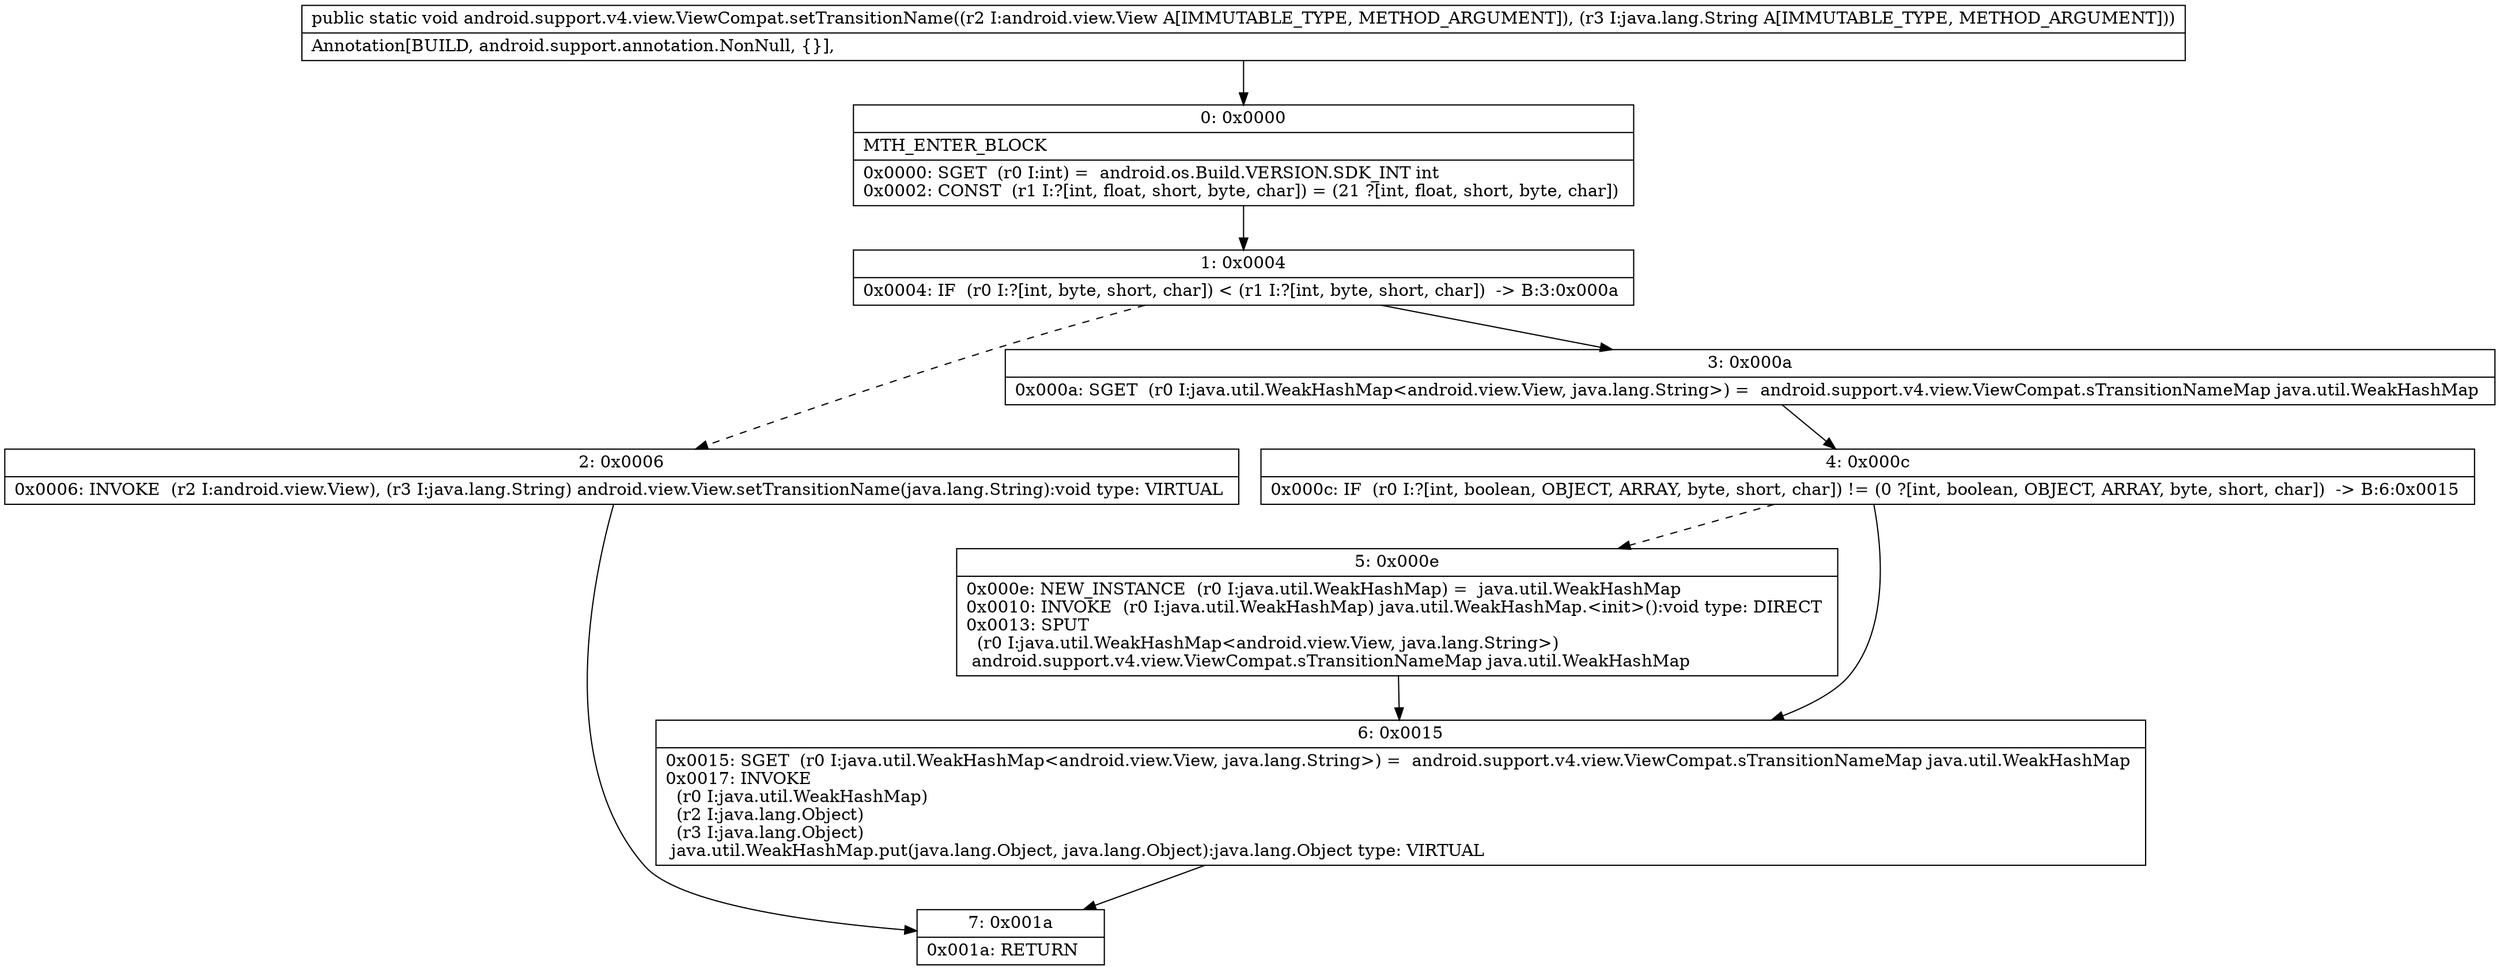 digraph "CFG forandroid.support.v4.view.ViewCompat.setTransitionName(Landroid\/view\/View;Ljava\/lang\/String;)V" {
Node_0 [shape=record,label="{0\:\ 0x0000|MTH_ENTER_BLOCK\l|0x0000: SGET  (r0 I:int) =  android.os.Build.VERSION.SDK_INT int \l0x0002: CONST  (r1 I:?[int, float, short, byte, char]) = (21 ?[int, float, short, byte, char]) \l}"];
Node_1 [shape=record,label="{1\:\ 0x0004|0x0004: IF  (r0 I:?[int, byte, short, char]) \< (r1 I:?[int, byte, short, char])  \-\> B:3:0x000a \l}"];
Node_2 [shape=record,label="{2\:\ 0x0006|0x0006: INVOKE  (r2 I:android.view.View), (r3 I:java.lang.String) android.view.View.setTransitionName(java.lang.String):void type: VIRTUAL \l}"];
Node_3 [shape=record,label="{3\:\ 0x000a|0x000a: SGET  (r0 I:java.util.WeakHashMap\<android.view.View, java.lang.String\>) =  android.support.v4.view.ViewCompat.sTransitionNameMap java.util.WeakHashMap \l}"];
Node_4 [shape=record,label="{4\:\ 0x000c|0x000c: IF  (r0 I:?[int, boolean, OBJECT, ARRAY, byte, short, char]) != (0 ?[int, boolean, OBJECT, ARRAY, byte, short, char])  \-\> B:6:0x0015 \l}"];
Node_5 [shape=record,label="{5\:\ 0x000e|0x000e: NEW_INSTANCE  (r0 I:java.util.WeakHashMap) =  java.util.WeakHashMap \l0x0010: INVOKE  (r0 I:java.util.WeakHashMap) java.util.WeakHashMap.\<init\>():void type: DIRECT \l0x0013: SPUT  \l  (r0 I:java.util.WeakHashMap\<android.view.View, java.lang.String\>)\l android.support.v4.view.ViewCompat.sTransitionNameMap java.util.WeakHashMap \l}"];
Node_6 [shape=record,label="{6\:\ 0x0015|0x0015: SGET  (r0 I:java.util.WeakHashMap\<android.view.View, java.lang.String\>) =  android.support.v4.view.ViewCompat.sTransitionNameMap java.util.WeakHashMap \l0x0017: INVOKE  \l  (r0 I:java.util.WeakHashMap)\l  (r2 I:java.lang.Object)\l  (r3 I:java.lang.Object)\l java.util.WeakHashMap.put(java.lang.Object, java.lang.Object):java.lang.Object type: VIRTUAL \l}"];
Node_7 [shape=record,label="{7\:\ 0x001a|0x001a: RETURN   \l}"];
MethodNode[shape=record,label="{public static void android.support.v4.view.ViewCompat.setTransitionName((r2 I:android.view.View A[IMMUTABLE_TYPE, METHOD_ARGUMENT]), (r3 I:java.lang.String A[IMMUTABLE_TYPE, METHOD_ARGUMENT]))  | Annotation[BUILD, android.support.annotation.NonNull, \{\}], \l}"];
MethodNode -> Node_0;
Node_0 -> Node_1;
Node_1 -> Node_2[style=dashed];
Node_1 -> Node_3;
Node_2 -> Node_7;
Node_3 -> Node_4;
Node_4 -> Node_5[style=dashed];
Node_4 -> Node_6;
Node_5 -> Node_6;
Node_6 -> Node_7;
}


